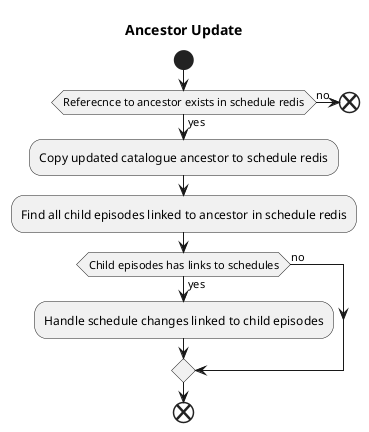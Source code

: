 @startuml Ancestor Update
title Ancestor Update

start
  if (Referecnce to ancestor exists in schedule redis) then (yes)
    :Copy updated catalogue ancestor to schedule redis;
    :Find all child episodes linked to ancestor in schedule redis;
    if (Child episodes has links to schedules) then (yes)
      :Handle schedule changes linked to child episodes;
    else (no)
    endif
    end
  else (no)
    end
  endif

@enduml